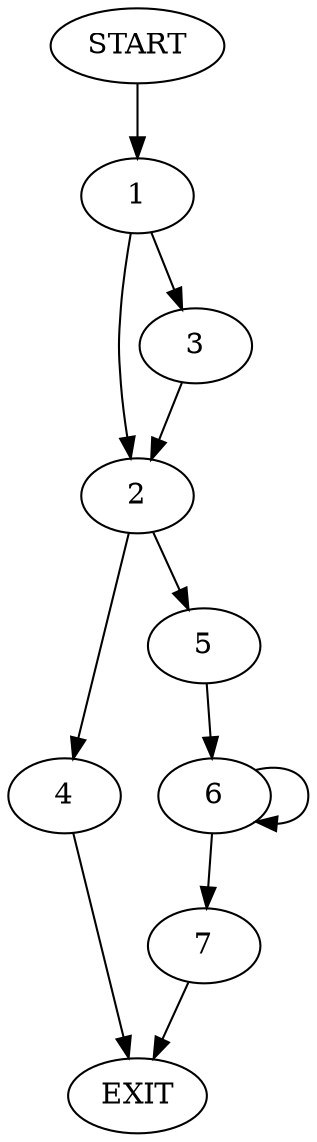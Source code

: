 digraph {
0 [label="START"]
8 [label="EXIT"]
0 -> 1
1 -> 2
1 -> 3
2 -> 4
2 -> 5
3 -> 2
4 -> 8
5 -> 6
6 -> 7
6 -> 6
7 -> 8
}
